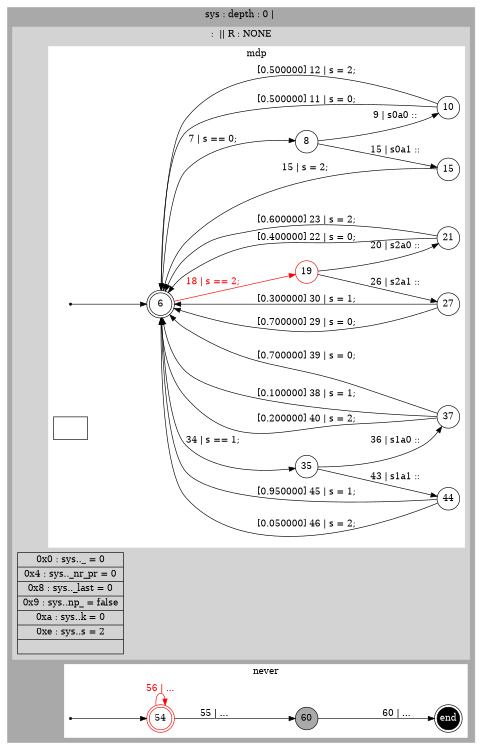 digraph finite_state_machine {
	rankdir=LR
	size="8,5" 

	subgraph cluster_sys {
		style=filled;
		color=darkgrey;
		label = " sys : depth : 0 |  "; 
		subgraph cluster_ {
			style=filled;
			color=lightgrey;
			label = "  :  || R : NONE  "; 
 "node2"[ 
			label = "0x0   :   sys.._                  = 0
 | 0x4   :   sys.._nr_pr             = 0
 | 0x8   :   sys.._last              = 0
 | 0x9   :   sys..np_                = false
 | 0xa   :   sys..k                  = 0
 | 0xe   :   sys..s                  = 2
 | "
			shape = "record" 
];
			subgraph cluster_mdp {
				style=filled;
				color=white;
				label = "mdp" ; 
				93824994283673 [label = 6, shape = doublecircle, fixedsize = true]; 
				s93824994283673 [shape = point];
 "node9"[ 
				label = ""
				shape = "record" 
];
				93824994321897 [label = 35, shape = circle, fixedsize = true ];
				93824994323321 [label = 44, shape = circle, fixedsize = true ];
				93824994323097 [label = 37, shape = circle, fixedsize = true ];
				93824994319497 [label = 19, shape = circle, color = red, fixedsize = true ];
				93824994321753 [label = 27, shape = circle, fixedsize = true ];
				93824994321529 [label = 21, shape = circle, fixedsize = true ];
				93824994319097 [label = 8, shape = circle, fixedsize = true ];
				93824994320361 [label = 15, shape = circle, fixedsize = true ];
				93824994319929 [label = 10, shape = circle, fixedsize = true ];
				s93824994283673 -> 93824994283673;
				93824994321897 -> 93824994323097 [ label = "36 | s1a0 :: "];
				93824994283673 -> 93824994319097 [ label = "7 | s == 0; "];
				93824994283673 -> 93824994319497 [color = red, fontcolor = red, label = "18 | s == 2; "];
				93824994319097 -> 93824994319929 [ label = "9 | s0a0 :: "];
				93824994319097 -> 93824994320361 [ label = "15 | s0a1 :: "];
				93824994320361 -> 93824994283673 [ label = "15 | s = 2; "];
				93824994319929 -> 93824994283673 [ label = " [0.500000] 11 | s = 0; "];
				93824994319929 -> 93824994283673 [ label = " [0.500000] 12 | s = 2; "];
				93824994283673 -> 93824994321897 [ label = "34 | s == 1; "];
				93824994319497 -> 93824994321529 [ label = "20 | s2a0 :: "];
				93824994319497 -> 93824994321753 [ label = "26 | s2a1 :: "];
				93824994321529 -> 93824994283673 [ label = " [0.400000] 22 | s = 0; "];
				93824994321529 -> 93824994283673 [ label = " [0.600000] 23 | s = 2; "];
				93824994321753 -> 93824994283673 [ label = " [0.700000] 29 | s = 0; "];
				93824994321753 -> 93824994283673 [ label = " [0.300000] 30 | s = 1; "];
				93824994321897 -> 93824994323321 [ label = "43 | s1a1 :: "];
				93824994323097 -> 93824994283673 [ label = " [0.100000] 38 | s = 1; "];
				93824994323097 -> 93824994283673 [ label = " [0.700000] 39 | s = 0; "];
				93824994323097 -> 93824994283673 [ label = " [0.200000] 40 | s = 2; "];
				93824994323321 -> 93824994283673 [ label = " [0.950000] 45 | s = 1; "];
				93824994323321 -> 93824994283673 [ label = " [0.050000] 46 | s = 2; "];

			}
		}
		subgraph cluster_never {
			style=filled;
			color=white;
			label = " never "; 
			93824994322384 [label = 54, shape = doublecircle, color = red, fixedsize = true]; 
			s93824994322384 [shape = point];
			e [shape = doublecircle, fixedsize = true, style = filled, fillcolor = black, fontcolor = white,  label = end];
			93824994318768 [label = 60, shape = circle, fixedsize = true , style = filled, fillcolor = darkgrey];
			s93824994322384 -> 93824994322384;
			93824994318768 -> e [ label = "60 | ..."];
			93824994322384 -> 93824994318768 [ label = "55 | ..."];
			93824994322384 -> 93824994322384 [color = red, fontcolor = red, label = "56 | ..."];

		}

	}

}